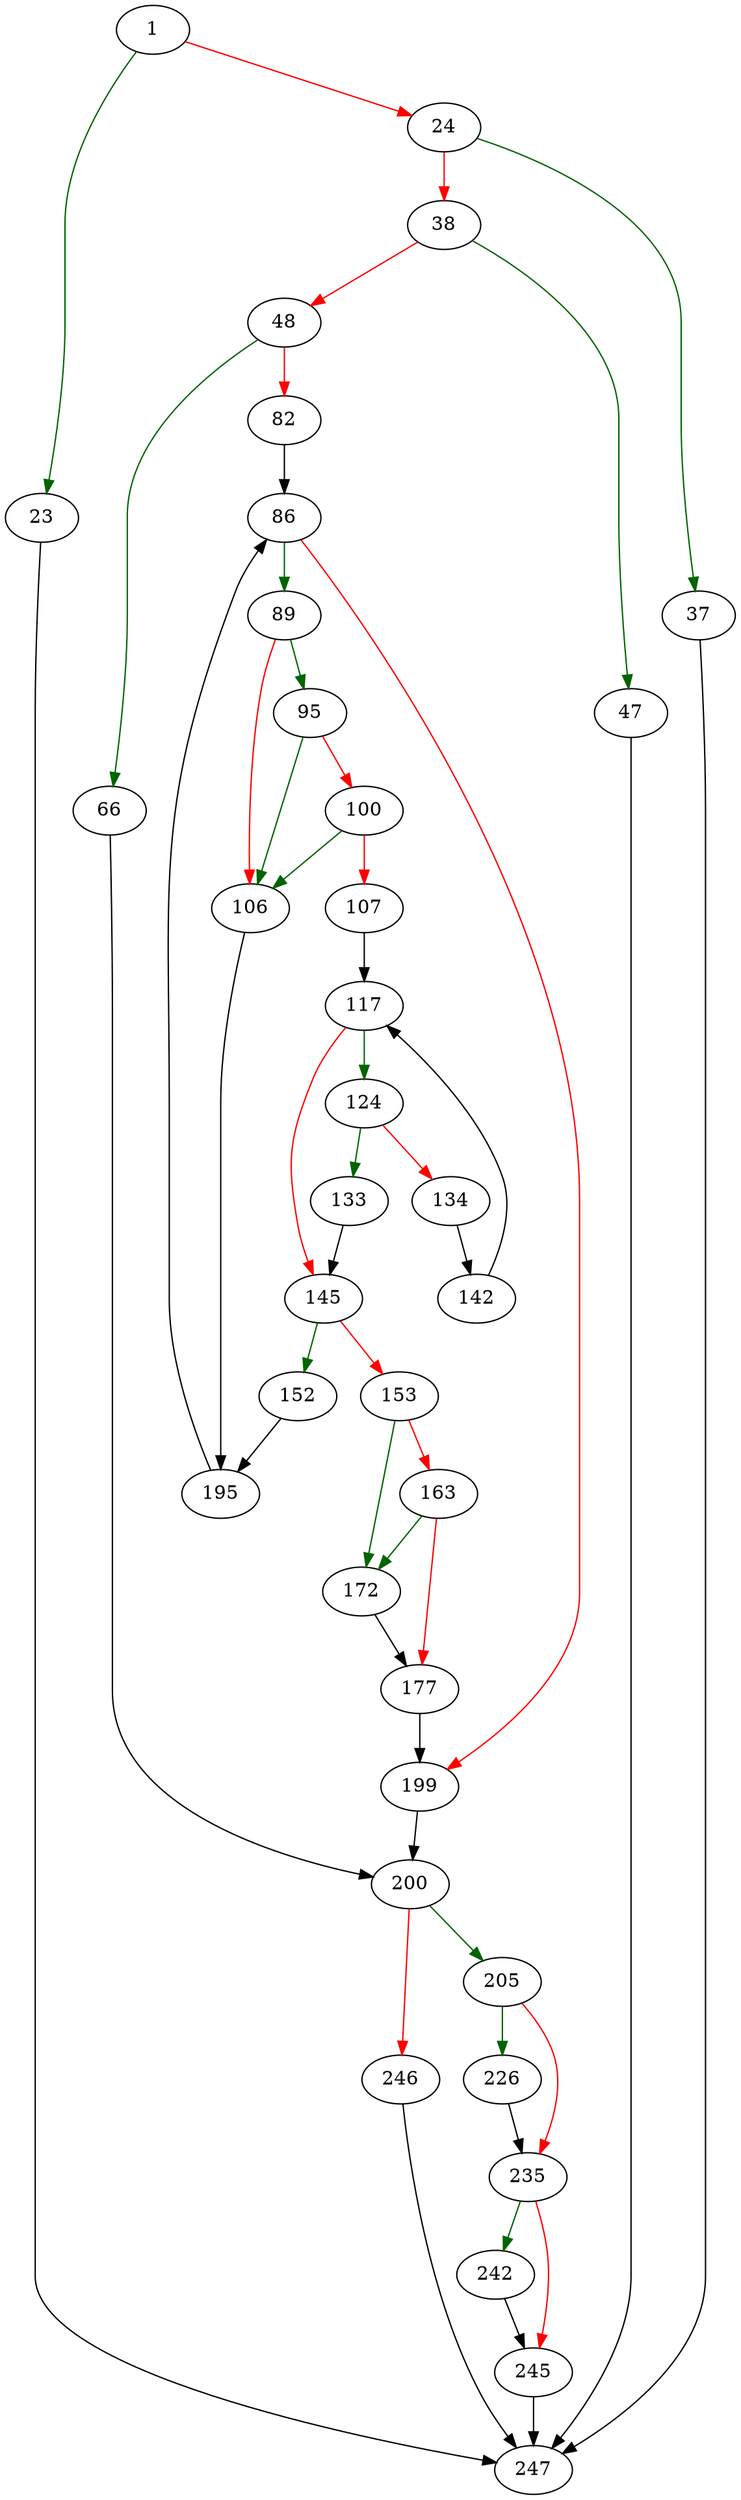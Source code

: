 strict digraph "whereShortCut" {
	// Node definitions.
	1 [entry=true];
	23;
	24;
	247;
	37;
	38;
	47;
	48;
	66;
	82;
	200;
	86;
	89;
	199;
	95;
	106;
	100;
	107;
	195;
	117;
	124;
	145;
	133;
	134;
	142;
	152;
	153;
	172;
	163;
	177;
	205;
	246;
	226;
	235;
	242;
	245;

	// Edge definitions.
	1 -> 23 [
		color=darkgreen
		cond=true
	];
	1 -> 24 [
		color=red
		cond=false
	];
	23 -> 247;
	24 -> 37 [
		color=darkgreen
		cond=true
	];
	24 -> 38 [
		color=red
		cond=false
	];
	37 -> 247;
	38 -> 47 [
		color=darkgreen
		cond=true
	];
	38 -> 48 [
		color=red
		cond=false
	];
	47 -> 247;
	48 -> 66 [
		color=darkgreen
		cond=true
	];
	48 -> 82 [
		color=red
		cond=false
	];
	66 -> 200;
	82 -> 86;
	200 -> 205 [
		color=darkgreen
		cond=true
	];
	200 -> 246 [
		color=red
		cond=false
	];
	86 -> 89 [
		color=darkgreen
		cond=true
	];
	86 -> 199 [
		color=red
		cond=false
	];
	89 -> 95 [
		color=darkgreen
		cond=true
	];
	89 -> 106 [
		color=red
		cond=false
	];
	199 -> 200;
	95 -> 106 [
		color=darkgreen
		cond=true
	];
	95 -> 100 [
		color=red
		cond=false
	];
	106 -> 195;
	100 -> 106 [
		color=darkgreen
		cond=true
	];
	100 -> 107 [
		color=red
		cond=false
	];
	107 -> 117;
	195 -> 86;
	117 -> 124 [
		color=darkgreen
		cond=true
	];
	117 -> 145 [
		color=red
		cond=false
	];
	124 -> 133 [
		color=darkgreen
		cond=true
	];
	124 -> 134 [
		color=red
		cond=false
	];
	145 -> 152 [
		color=darkgreen
		cond=true
	];
	145 -> 153 [
		color=red
		cond=false
	];
	133 -> 145;
	134 -> 142;
	142 -> 117;
	152 -> 195;
	153 -> 172 [
		color=darkgreen
		cond=true
	];
	153 -> 163 [
		color=red
		cond=false
	];
	172 -> 177;
	163 -> 172 [
		color=darkgreen
		cond=true
	];
	163 -> 177 [
		color=red
		cond=false
	];
	177 -> 199;
	205 -> 226 [
		color=darkgreen
		cond=true
	];
	205 -> 235 [
		color=red
		cond=false
	];
	246 -> 247;
	226 -> 235;
	235 -> 242 [
		color=darkgreen
		cond=true
	];
	235 -> 245 [
		color=red
		cond=false
	];
	242 -> 245;
	245 -> 247;
}